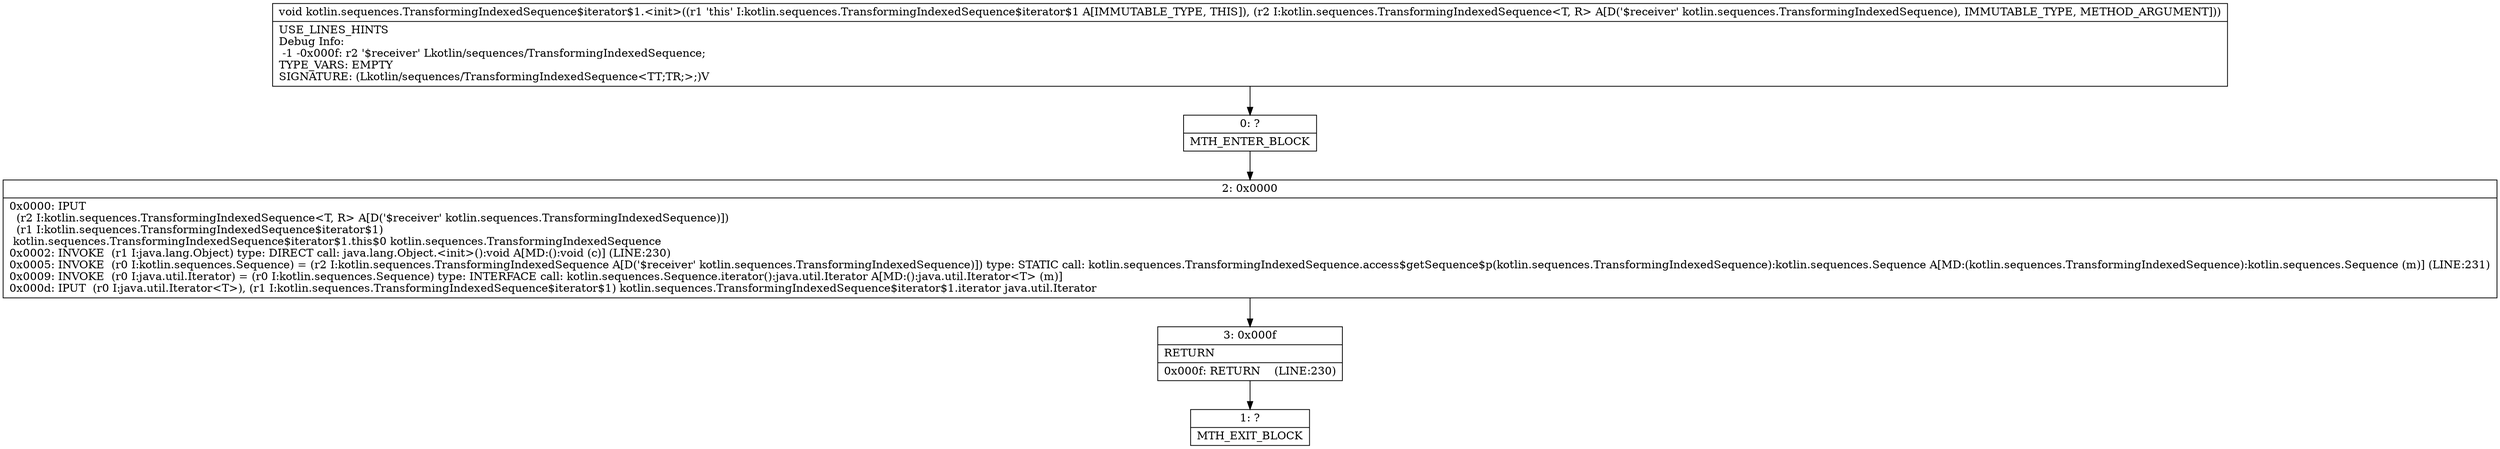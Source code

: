digraph "CFG forkotlin.sequences.TransformingIndexedSequence$iterator$1.\<init\>(Lkotlin\/sequences\/TransformingIndexedSequence;)V" {
Node_0 [shape=record,label="{0\:\ ?|MTH_ENTER_BLOCK\l}"];
Node_2 [shape=record,label="{2\:\ 0x0000|0x0000: IPUT  \l  (r2 I:kotlin.sequences.TransformingIndexedSequence\<T, R\> A[D('$receiver' kotlin.sequences.TransformingIndexedSequence)])\l  (r1 I:kotlin.sequences.TransformingIndexedSequence$iterator$1)\l kotlin.sequences.TransformingIndexedSequence$iterator$1.this$0 kotlin.sequences.TransformingIndexedSequence \l0x0002: INVOKE  (r1 I:java.lang.Object) type: DIRECT call: java.lang.Object.\<init\>():void A[MD:():void (c)] (LINE:230)\l0x0005: INVOKE  (r0 I:kotlin.sequences.Sequence) = (r2 I:kotlin.sequences.TransformingIndexedSequence A[D('$receiver' kotlin.sequences.TransformingIndexedSequence)]) type: STATIC call: kotlin.sequences.TransformingIndexedSequence.access$getSequence$p(kotlin.sequences.TransformingIndexedSequence):kotlin.sequences.Sequence A[MD:(kotlin.sequences.TransformingIndexedSequence):kotlin.sequences.Sequence (m)] (LINE:231)\l0x0009: INVOKE  (r0 I:java.util.Iterator) = (r0 I:kotlin.sequences.Sequence) type: INTERFACE call: kotlin.sequences.Sequence.iterator():java.util.Iterator A[MD:():java.util.Iterator\<T\> (m)]\l0x000d: IPUT  (r0 I:java.util.Iterator\<T\>), (r1 I:kotlin.sequences.TransformingIndexedSequence$iterator$1) kotlin.sequences.TransformingIndexedSequence$iterator$1.iterator java.util.Iterator \l}"];
Node_3 [shape=record,label="{3\:\ 0x000f|RETURN\l|0x000f: RETURN    (LINE:230)\l}"];
Node_1 [shape=record,label="{1\:\ ?|MTH_EXIT_BLOCK\l}"];
MethodNode[shape=record,label="{void kotlin.sequences.TransformingIndexedSequence$iterator$1.\<init\>((r1 'this' I:kotlin.sequences.TransformingIndexedSequence$iterator$1 A[IMMUTABLE_TYPE, THIS]), (r2 I:kotlin.sequences.TransformingIndexedSequence\<T, R\> A[D('$receiver' kotlin.sequences.TransformingIndexedSequence), IMMUTABLE_TYPE, METHOD_ARGUMENT]))  | USE_LINES_HINTS\lDebug Info:\l  \-1 \-0x000f: r2 '$receiver' Lkotlin\/sequences\/TransformingIndexedSequence;\lTYPE_VARS: EMPTY\lSIGNATURE: (Lkotlin\/sequences\/TransformingIndexedSequence\<TT;TR;\>;)V\l}"];
MethodNode -> Node_0;Node_0 -> Node_2;
Node_2 -> Node_3;
Node_3 -> Node_1;
}

